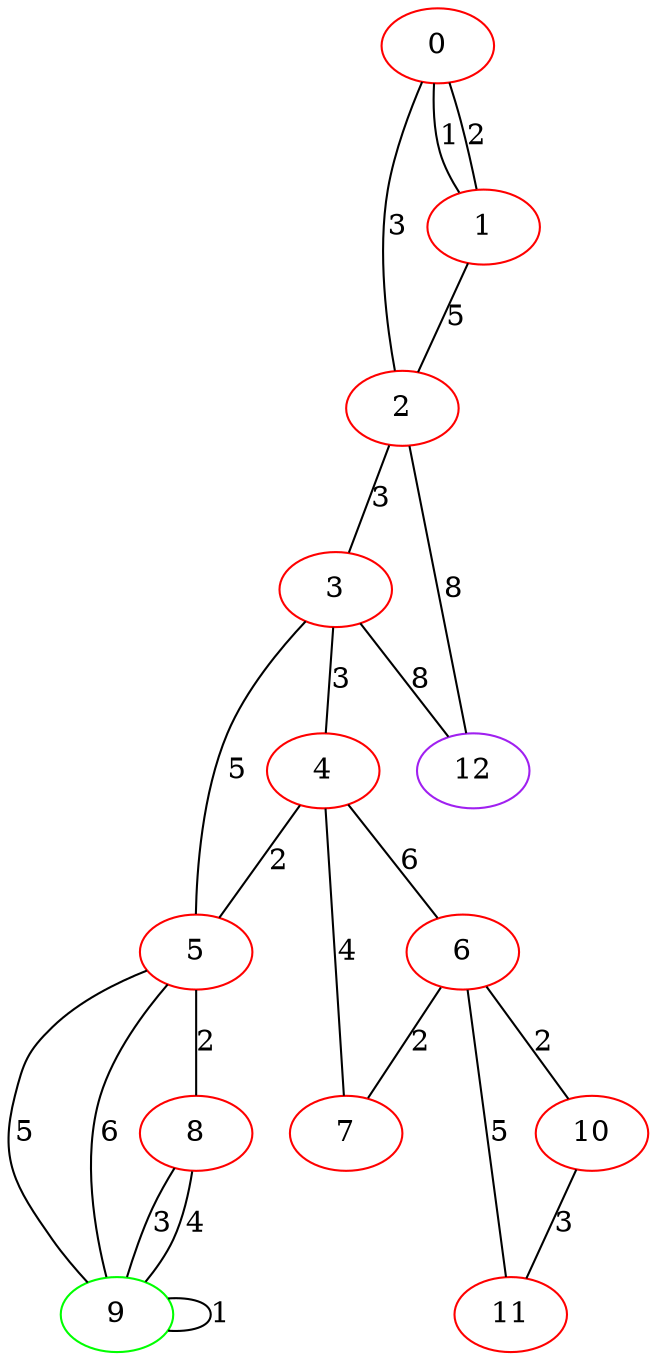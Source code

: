 graph "" {
0 [color=red, weight=1];
1 [color=red, weight=1];
2 [color=red, weight=1];
3 [color=red, weight=1];
4 [color=red, weight=1];
5 [color=red, weight=1];
6 [color=red, weight=1];
7 [color=red, weight=1];
8 [color=red, weight=1];
9 [color=green, weight=2];
10 [color=red, weight=1];
11 [color=red, weight=1];
12 [color=purple, weight=4];
0 -- 1  [key=0, label=1];
0 -- 1  [key=1, label=2];
0 -- 2  [key=0, label=3];
1 -- 2  [key=0, label=5];
2 -- 3  [key=0, label=3];
2 -- 12  [key=0, label=8];
3 -- 12  [key=0, label=8];
3 -- 4  [key=0, label=3];
3 -- 5  [key=0, label=5];
4 -- 5  [key=0, label=2];
4 -- 6  [key=0, label=6];
4 -- 7  [key=0, label=4];
5 -- 8  [key=0, label=2];
5 -- 9  [key=0, label=5];
5 -- 9  [key=1, label=6];
6 -- 10  [key=0, label=2];
6 -- 11  [key=0, label=5];
6 -- 7  [key=0, label=2];
8 -- 9  [key=0, label=3];
8 -- 9  [key=1, label=4];
9 -- 9  [key=0, label=1];
10 -- 11  [key=0, label=3];
}
